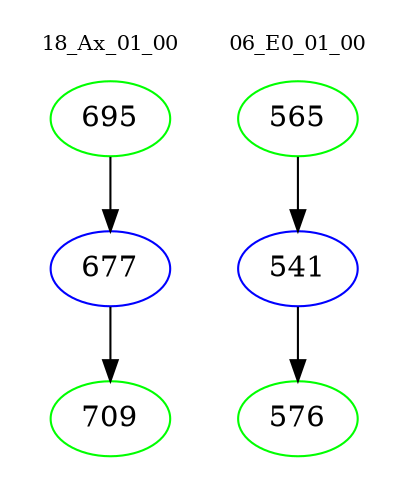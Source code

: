 digraph{
subgraph cluster_0 {
color = white
label = "18_Ax_01_00";
fontsize=10;
T0_695 [label="695", color="green"]
T0_695 -> T0_677 [color="black"]
T0_677 [label="677", color="blue"]
T0_677 -> T0_709 [color="black"]
T0_709 [label="709", color="green"]
}
subgraph cluster_1 {
color = white
label = "06_E0_01_00";
fontsize=10;
T1_565 [label="565", color="green"]
T1_565 -> T1_541 [color="black"]
T1_541 [label="541", color="blue"]
T1_541 -> T1_576 [color="black"]
T1_576 [label="576", color="green"]
}
}
